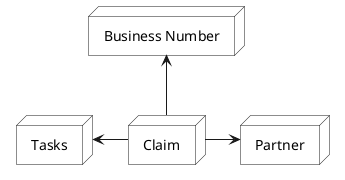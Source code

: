 @startuml
skinparam node {
    BackgroundColor light
    ArrowColor blue
}
skinparam note {
    BackgroundColor light
    BorderColor blue
}
node "Business Number" as bn
node "Partner" as pdv
node "Claim" as main
node "Tasks" as tasks

main -up-> bn
main -right-> pdv
main -left-> tasks
@enduml
